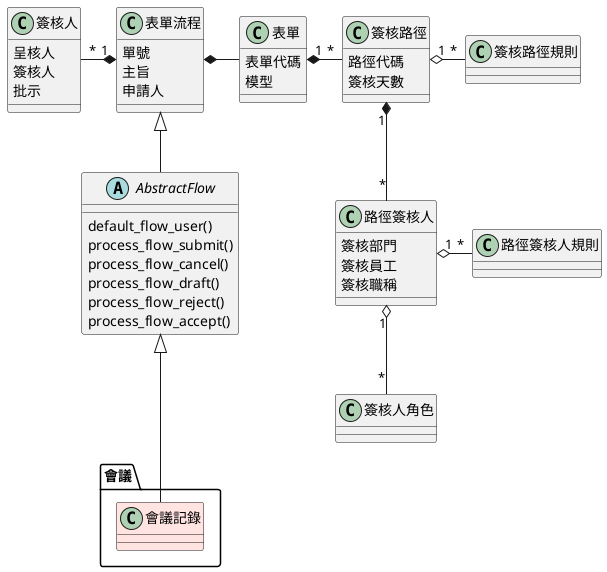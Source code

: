 @startuml
class 會議.會議記錄 #MistyRose

class 簽核人 {
    呈核人
    簽核人
    批示
}

class 表單流程 {
    單號
    主旨
    申請人
}

abstract AbstractFlow {
    default_flow_user()
    process_flow_submit()
    process_flow_cancel()
    process_flow_draft()
    process_flow_reject()
    process_flow_accept()
}

class 表單 {
    表單代碼
    模型
}

class 簽核路徑 {
    路徑代碼
    簽核天數
}

class 路徑簽核人 {
    簽核部門
    簽核員工
    簽核職稱
}

表單流程 "1" *-left- "*" 簽核人
表單流程 *-right- 表單
表單 "1" *-right- "*" 簽核路徑
簽核路徑 "1" o-right- "*" 簽核路徑規則
簽核路徑 "1" *-- "*" 路徑簽核人
路徑簽核人 "1" o-right- "*" 路徑簽核人規則
路徑簽核人 "1" o-down- "*" 簽核人角色
表單流程 <|-- AbstractFlow
AbstractFlow <|--- 會議.會議記錄
@enduml